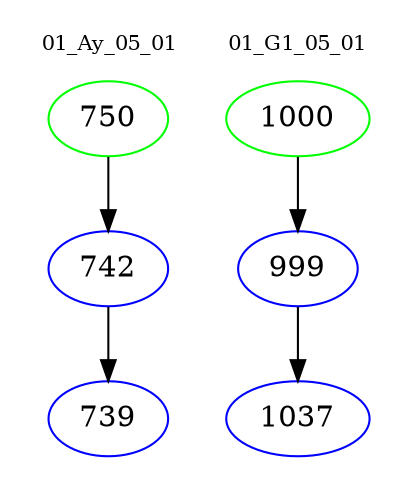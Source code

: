 digraph{
subgraph cluster_0 {
color = white
label = "01_Ay_05_01";
fontsize=10;
T0_750 [label="750", color="green"]
T0_750 -> T0_742 [color="black"]
T0_742 [label="742", color="blue"]
T0_742 -> T0_739 [color="black"]
T0_739 [label="739", color="blue"]
}
subgraph cluster_1 {
color = white
label = "01_G1_05_01";
fontsize=10;
T1_1000 [label="1000", color="green"]
T1_1000 -> T1_999 [color="black"]
T1_999 [label="999", color="blue"]
T1_999 -> T1_1037 [color="black"]
T1_1037 [label="1037", color="blue"]
}
}
